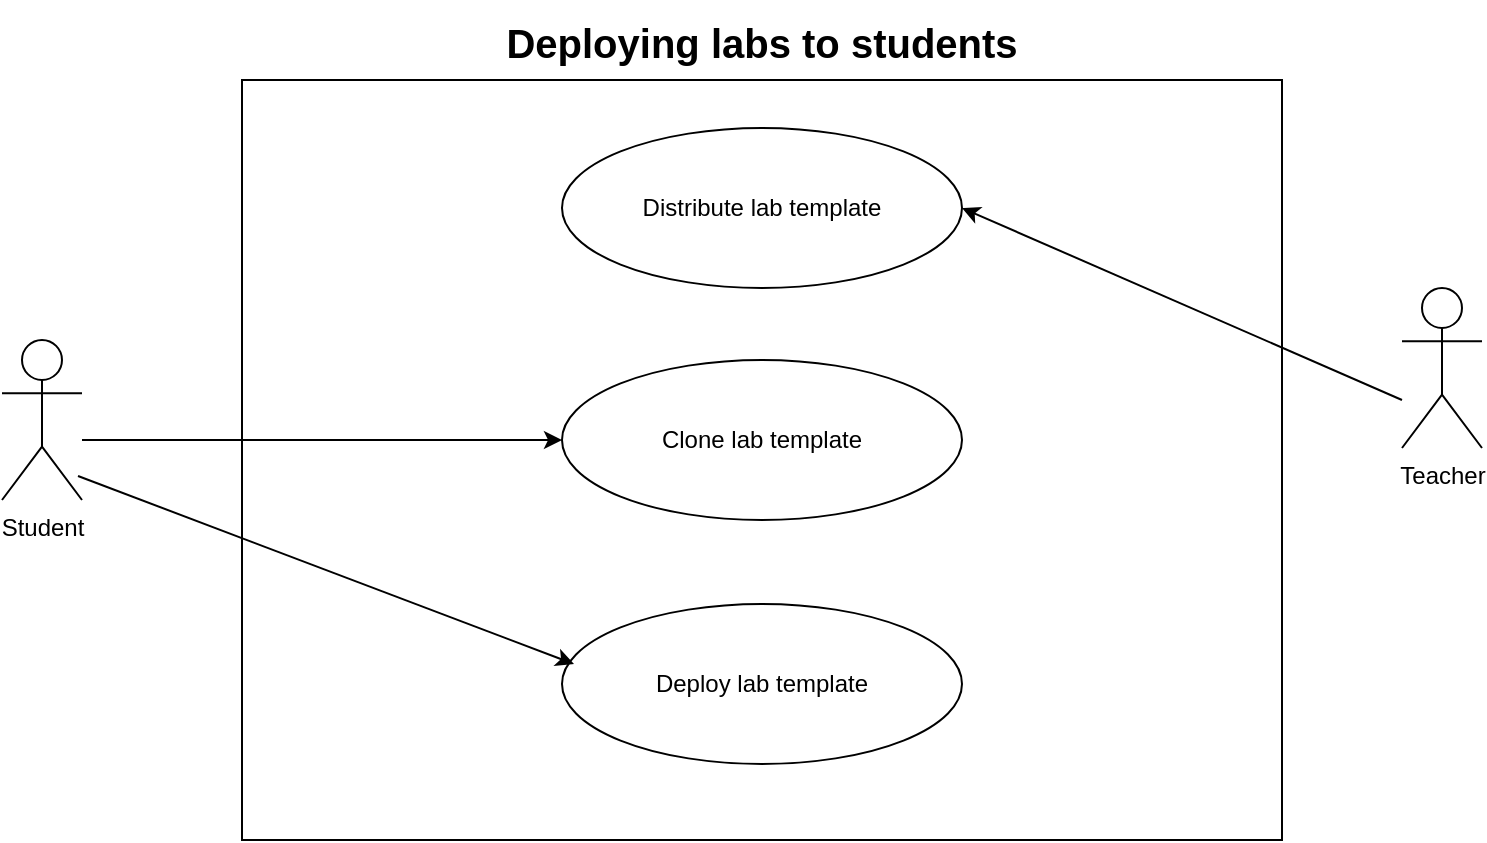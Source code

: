 <mxfile version="14.5.7" type="google"><diagram id="RSZ9qxIMECex7LJ1a7aa" name="Page-1"><mxGraphModel dx="1422" dy="795" grid="1" gridSize="10" guides="1" tooltips="1" connect="1" arrows="1" fold="1" page="1" pageScale="1" pageWidth="827" pageHeight="1169" math="0" shadow="0"><root><mxCell id="0"/><mxCell id="1" parent="0"/><mxCell id="NEqtmTj0_WgxCSDd6028-2" value="" style="html=1;" parent="1" vertex="1"><mxGeometry x="160" y="40" width="520" height="380" as="geometry"/></mxCell><mxCell id="NEqtmTj0_WgxCSDd6028-3" value="Distribute lab template" style="ellipse;whiteSpace=wrap;html=1;" parent="1" vertex="1"><mxGeometry x="320" y="64" width="200" height="80" as="geometry"/></mxCell><mxCell id="NEqtmTj0_WgxCSDd6028-9" value="Deploying labs to students" style="text;align=center;fontStyle=1;verticalAlign=middle;spacingLeft=3;spacingRight=3;strokeColor=none;rotatable=0;points=[[0,0.5],[1,0.5]];portConstraint=eastwest;fontSize=20;" parent="1" vertex="1"><mxGeometry x="320" width="200" height="40" as="geometry"/></mxCell><mxCell id="onud8UtHGvtTdde3qIGa-2" value="Clone lab template" style="ellipse;whiteSpace=wrap;html=1;" parent="1" vertex="1"><mxGeometry x="320" y="180" width="200" height="80" as="geometry"/></mxCell><mxCell id="onud8UtHGvtTdde3qIGa-3" value="Deploy lab template" style="ellipse;whiteSpace=wrap;html=1;" parent="1" vertex="1"><mxGeometry x="320" y="302" width="200" height="80" as="geometry"/></mxCell><mxCell id="onud8UtHGvtTdde3qIGa-9" value="Teacher" style="shape=umlActor;verticalLabelPosition=bottom;labelBackgroundColor=#ffffff;verticalAlign=top;html=1;" parent="1" vertex="1"><mxGeometry x="740" y="144" width="40" height="80" as="geometry"/></mxCell><mxCell id="QNNzQO8wIZih56x_qdn9-10" value="" style="endArrow=classic;html=1;entryX=1;entryY=0.5;entryDx=0;entryDy=0;" parent="1" target="NEqtmTj0_WgxCSDd6028-3" edge="1"><mxGeometry width="50" height="50" relative="1" as="geometry"><mxPoint x="740" y="200" as="sourcePoint"/><mxPoint x="960" y="100.0" as="targetPoint"/></mxGeometry></mxCell><mxCell id="GFEf0XUFGVIyeOKjGdGb-4" style="edgeStyle=orthogonalEdgeStyle;rounded=0;orthogonalLoop=1;jettySize=auto;html=1;" edge="1" parent="1" source="QNNzQO8wIZih56x_qdn9-28" target="onud8UtHGvtTdde3qIGa-2"><mxGeometry relative="1" as="geometry"><mxPoint x="130" y="210" as="targetPoint"/><Array as="points"><mxPoint x="130" y="220"/><mxPoint x="130" y="220"/></Array></mxGeometry></mxCell><mxCell id="QNNzQO8wIZih56x_qdn9-28" value="Student" style="shape=umlActor;verticalLabelPosition=bottom;labelBackgroundColor=#ffffff;verticalAlign=top;html=1;" parent="1" vertex="1"><mxGeometry x="40" y="170" width="40" height="80" as="geometry"/></mxCell><mxCell id="GFEf0XUFGVIyeOKjGdGb-5" value="" style="endArrow=classic;html=1;exitX=0.95;exitY=0.85;exitDx=0;exitDy=0;exitPerimeter=0;entryX=0.03;entryY=0.375;entryDx=0;entryDy=0;entryPerimeter=0;" edge="1" parent="1" source="QNNzQO8wIZih56x_qdn9-28" target="onud8UtHGvtTdde3qIGa-3"><mxGeometry width="50" height="50" relative="1" as="geometry"><mxPoint x="-20" y="370" as="sourcePoint"/><mxPoint x="30" y="320" as="targetPoint"/></mxGeometry></mxCell></root></mxGraphModel></diagram></mxfile>